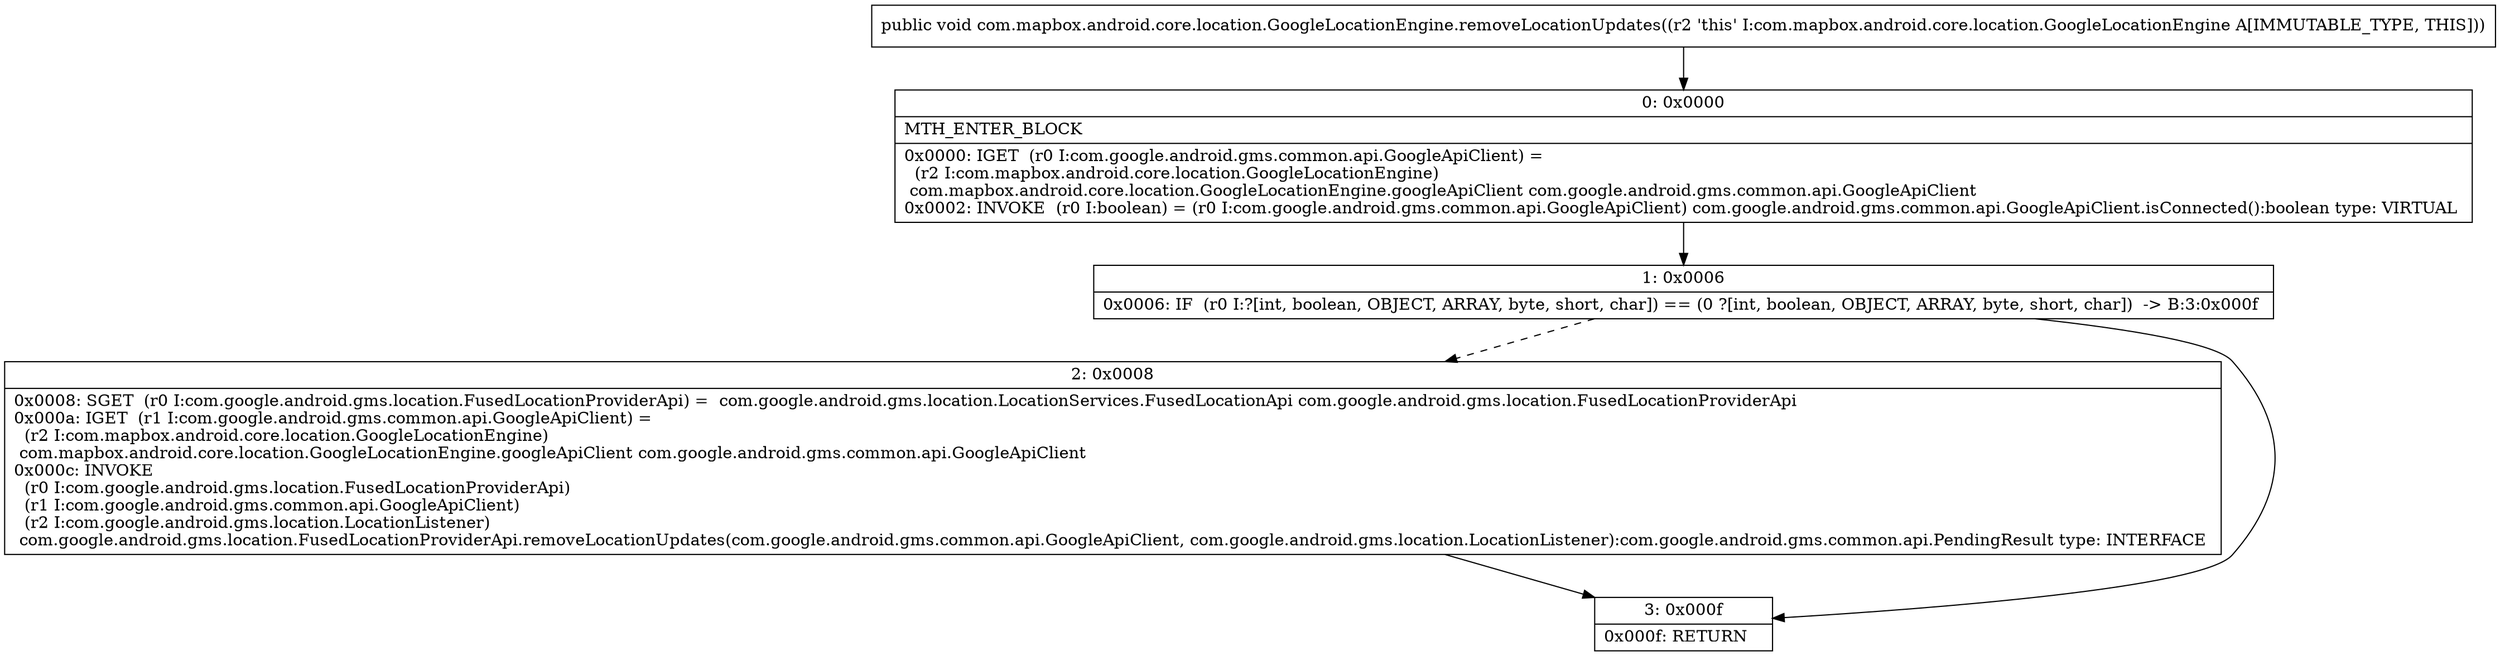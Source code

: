 digraph "CFG forcom.mapbox.android.core.location.GoogleLocationEngine.removeLocationUpdates()V" {
Node_0 [shape=record,label="{0\:\ 0x0000|MTH_ENTER_BLOCK\l|0x0000: IGET  (r0 I:com.google.android.gms.common.api.GoogleApiClient) = \l  (r2 I:com.mapbox.android.core.location.GoogleLocationEngine)\l com.mapbox.android.core.location.GoogleLocationEngine.googleApiClient com.google.android.gms.common.api.GoogleApiClient \l0x0002: INVOKE  (r0 I:boolean) = (r0 I:com.google.android.gms.common.api.GoogleApiClient) com.google.android.gms.common.api.GoogleApiClient.isConnected():boolean type: VIRTUAL \l}"];
Node_1 [shape=record,label="{1\:\ 0x0006|0x0006: IF  (r0 I:?[int, boolean, OBJECT, ARRAY, byte, short, char]) == (0 ?[int, boolean, OBJECT, ARRAY, byte, short, char])  \-\> B:3:0x000f \l}"];
Node_2 [shape=record,label="{2\:\ 0x0008|0x0008: SGET  (r0 I:com.google.android.gms.location.FusedLocationProviderApi) =  com.google.android.gms.location.LocationServices.FusedLocationApi com.google.android.gms.location.FusedLocationProviderApi \l0x000a: IGET  (r1 I:com.google.android.gms.common.api.GoogleApiClient) = \l  (r2 I:com.mapbox.android.core.location.GoogleLocationEngine)\l com.mapbox.android.core.location.GoogleLocationEngine.googleApiClient com.google.android.gms.common.api.GoogleApiClient \l0x000c: INVOKE  \l  (r0 I:com.google.android.gms.location.FusedLocationProviderApi)\l  (r1 I:com.google.android.gms.common.api.GoogleApiClient)\l  (r2 I:com.google.android.gms.location.LocationListener)\l com.google.android.gms.location.FusedLocationProviderApi.removeLocationUpdates(com.google.android.gms.common.api.GoogleApiClient, com.google.android.gms.location.LocationListener):com.google.android.gms.common.api.PendingResult type: INTERFACE \l}"];
Node_3 [shape=record,label="{3\:\ 0x000f|0x000f: RETURN   \l}"];
MethodNode[shape=record,label="{public void com.mapbox.android.core.location.GoogleLocationEngine.removeLocationUpdates((r2 'this' I:com.mapbox.android.core.location.GoogleLocationEngine A[IMMUTABLE_TYPE, THIS])) }"];
MethodNode -> Node_0;
Node_0 -> Node_1;
Node_1 -> Node_2[style=dashed];
Node_1 -> Node_3;
Node_2 -> Node_3;
}

